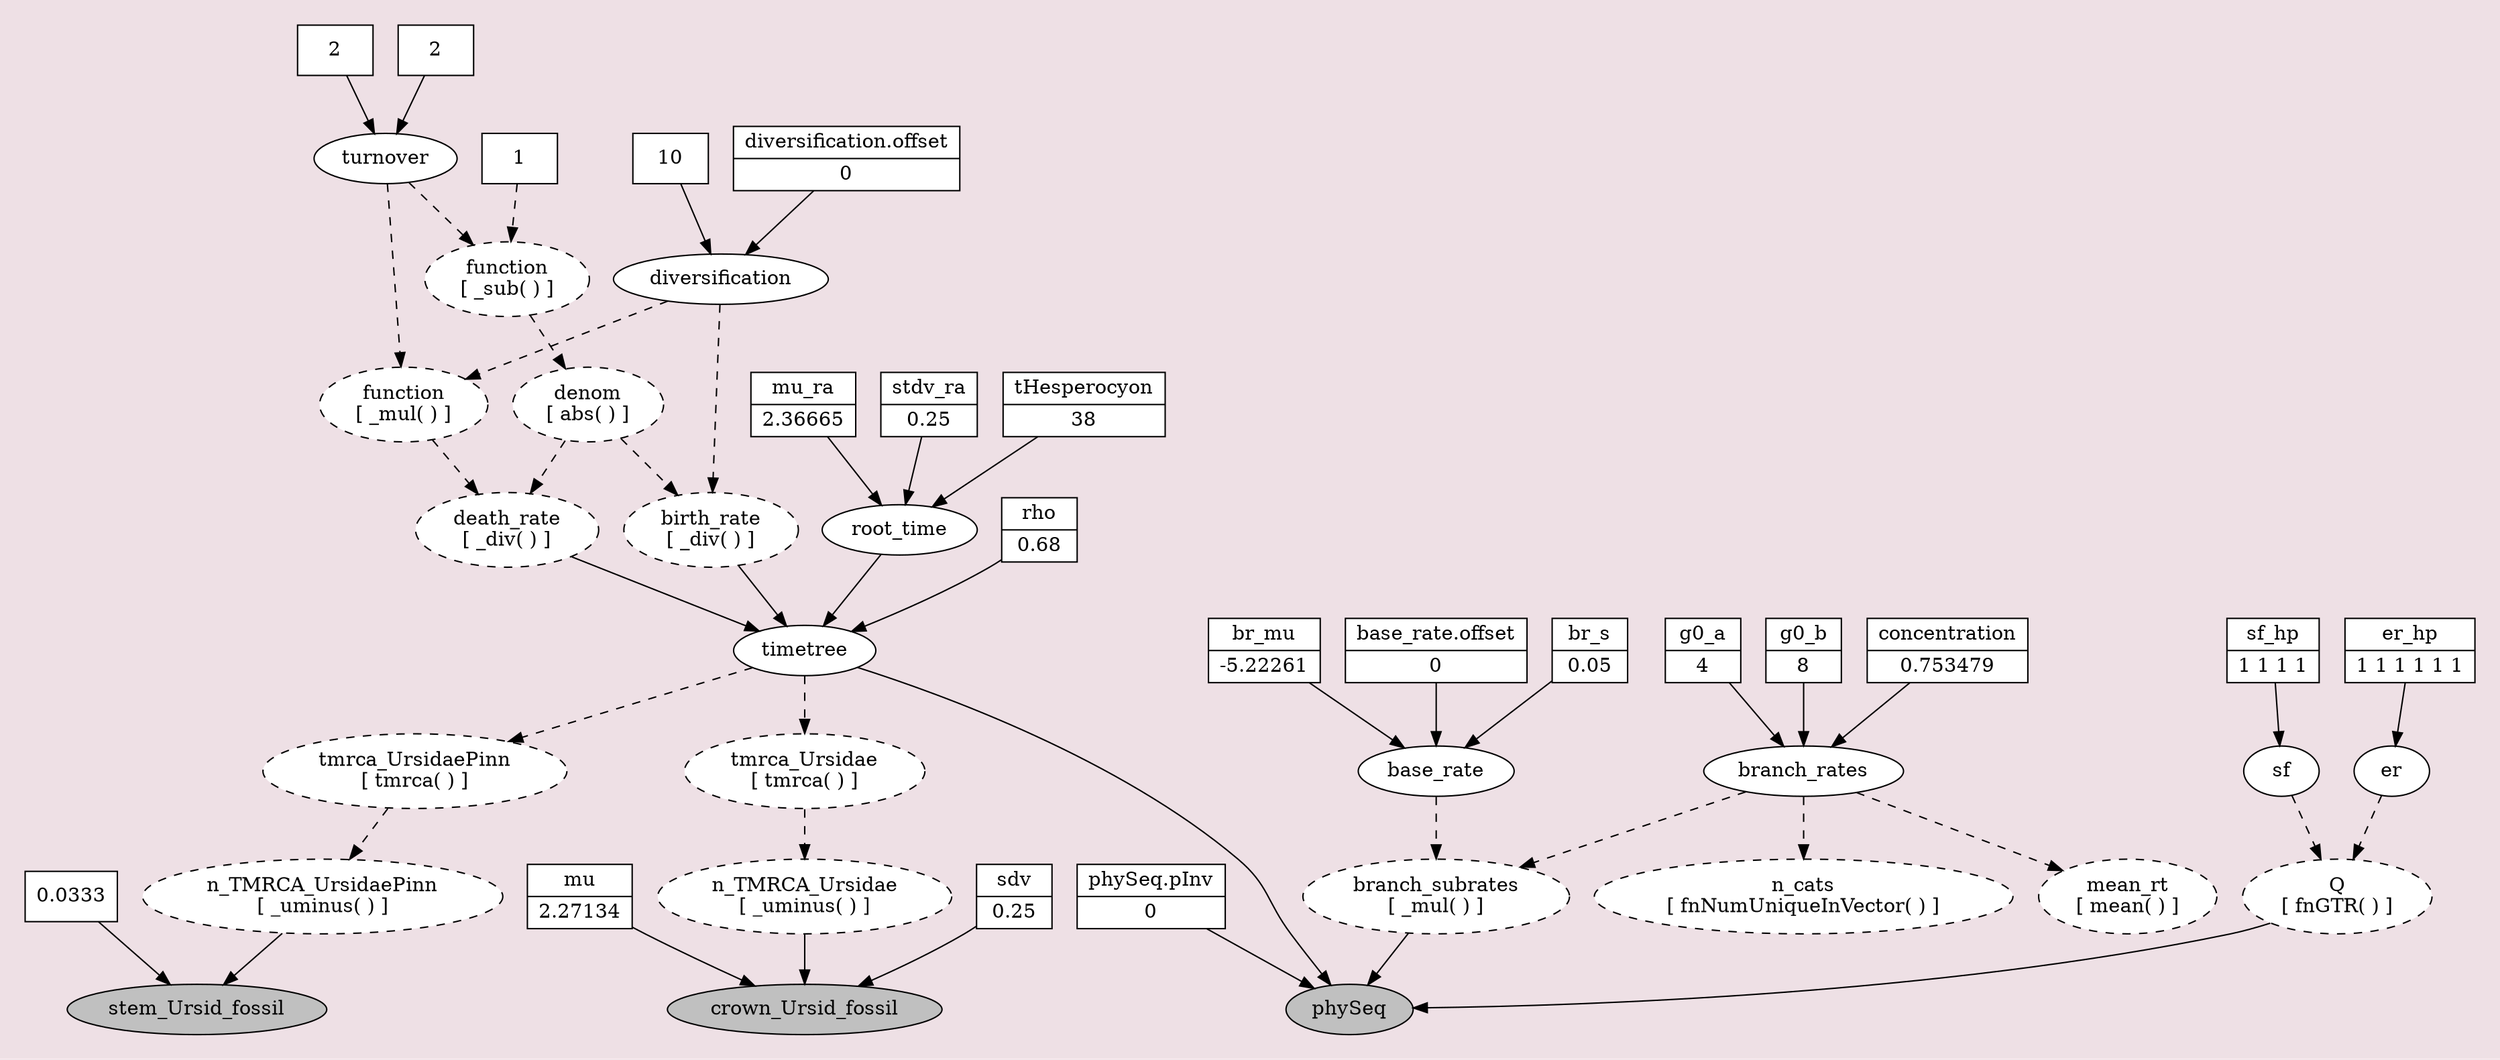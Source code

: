 /* Graphical model description in DOT language                                    */
/*    To view graph:                                                              */
/*       open this file in the program Graphviz: http://www.graphviz.org          */
/*       or paste contents into an online viewer: http://stamm-wilbrandt.de/GraphvizFiddle */

digraph REVDAG {
   n_0x7ffdc3b5ef80 [shape=box, style=filled, fillcolor=white, label="1"]
   n_br_s [shape=record, style=filled, fillcolor=white, label="{br_s|0.05}"]
   n_sf_hp [shape=record, style=filled, fillcolor=white, label="{sf_hp|1 1 1 1}"]
   n_Q [shape=oval, style="dashed,filled", fillcolor=white, label="Q\n[ fnGTR( ) ]"]
   n_sf [shape=oval, style=filled, fillcolor=white, label="sf"]
   n_branch_rates [shape=oval, style=filled, fillcolor=white, label="branch_rates"]
   n_er_hp [shape=record, style=filled, fillcolor=white, label="{er_hp|1 1 1 1 1 1}"]
   n_0x7ffdc3b7cce0 [shape=box, style=filled, fillcolor=white, label="2"]
   n_turnover [shape=oval, style=filled, fillcolor=white, label="turnover"]
   n_br_mu [shape=record, style=filled, fillcolor=white, label="{br_mu|-5.22261}"]
   n_sdv [shape=record, style=filled, fillcolor=white, label="{sdv|0.25}"]
   n_timetree [shape=oval, style=filled, fillcolor=white, label="timetree"]
   n_mu [shape=record, style=filled, fillcolor=white, label="{mu|2.27134}"]
   n_root_time [shape=oval, style=filled, fillcolor=white, label="root_time"]
   n_er [shape=oval, style=filled, fillcolor=white, label="er"]
   n_death_rate [shape=oval, style="dashed,filled", fillcolor=white, label="death_rate\n[ _div( ) ]"]
   n_n_TMRCA_Ursidae [shape=oval, style="dashed,filled", fillcolor=white, label="n_TMRCA_Ursidae\n[ _uminus( ) ]"]
   n_phySeq_pInv [shape=record, style=filled, fillcolor=white, label="{phySeq.pInv|0}"]
   n_diversification [shape=oval, style=filled, fillcolor=white, label="diversification"]
   n_mu_ra [shape=record, style=filled, fillcolor=white, label="{mu_ra|2.36665}"]
   n_concentration [shape=record, style=filled, fillcolor=white, label="{concentration|0.753479}"]
   n_denom [shape=oval, style="dashed,filled", fillcolor=white, label="denom\n[ abs( ) ]"]
   n_0x7ffdc1fe4490 [shape=oval, style="dashed,filled", fillcolor=white, label="function\n[ _mul( ) ]"]
   n_base_rate_offset [shape=record, style=filled, fillcolor=white, label="{base_rate.offset|0}"]
   n_0x7ffdc3904d50 [shape=box, style=filled, fillcolor=white, label="0.0333"]
   n_birth_rate [shape=oval, style="dashed,filled", fillcolor=white, label="birth_rate\n[ _div( ) ]"]
   n_tmrca_UrsidaePinn [shape=oval, style="dashed,filled", fillcolor=white, label="tmrca_UrsidaePinn\n[ tmrca( ) ]"]
   n_crown_Ursid_fossil [shape=oval, style=filled, fillcolor=gray, label="crown_Ursid_fossil"]
   n_stem_Ursid_fossil [shape=oval, style=filled, fillcolor=gray, label="stem_Ursid_fossil"]
   n_base_rate [shape=oval, style=filled, fillcolor=white, label="base_rate"]
   n_stdv_ra [shape=record, style=filled, fillcolor=white, label="{stdv_ra|0.25}"]
   n_0x7ffdc3f7e830 [shape=box, style=filled, fillcolor=white, label="2"]
   n_g0_a [shape=record, style=filled, fillcolor=white, label="{g0_a|4}"]
   n_n_cats [shape=oval, style="dashed,filled", fillcolor=white, label="n_cats\n[ fnNumUniqueInVector( ) ]"]
   n_branch_subrates [shape=oval, style="dashed,filled", fillcolor=white, label="branch_subrates\n[ _mul( ) ]"]
   n_rho [shape=record, style=filled, fillcolor=white, label="{rho|0.68}"]
   n_0x7ffdc398ee20 [shape=oval, style="dashed,filled", fillcolor=white, label="function\n[ _sub( ) ]"]
   n_diversification_offset [shape=record, style=filled, fillcolor=white, label="{diversification.offset|0}"]
   n_tmrca_Ursidae [shape=oval, style="dashed,filled", fillcolor=white, label="tmrca_Ursidae\n[ tmrca( ) ]"]
   n_n_TMRCA_UrsidaePinn [shape=oval, style="dashed,filled", fillcolor=white, label="n_TMRCA_UrsidaePinn\n[ _uminus( ) ]"]
   n_tHesperocyon [shape=record, style=filled, fillcolor=white, label="{tHesperocyon|38}"]
   n_g0_b [shape=record, style=filled, fillcolor=white, label="{g0_b|8}"]
   n_mean_rt [shape=oval, style="dashed,filled", fillcolor=white, label="mean_rt\n[ mean( ) ]"]
   n_phySeq [shape=oval, style=filled, fillcolor=gray, label="phySeq"]
   n_0x7ffdc3b17860 [shape=box, style=filled, fillcolor=white, label="10"]
   n_0x7ffdc3b5ef80 -> n_0x7ffdc398ee20[style=dashed]
   n_br_s -> n_base_rate
   n_sf_hp -> n_sf
   n_Q -> n_phySeq
   n_sf -> n_Q[style=dashed]
   n_branch_rates -> n_branch_subrates[style=dashed]
   n_branch_rates -> n_n_cats[style=dashed]
   n_branch_rates -> n_mean_rt[style=dashed]
   n_er_hp -> n_er
   n_0x7ffdc3b7cce0 -> n_turnover
   n_turnover -> n_0x7ffdc1fe4490[style=dashed]
   n_turnover -> n_0x7ffdc398ee20[style=dashed]
   n_br_mu -> n_base_rate
   n_sdv -> n_crown_Ursid_fossil
   n_timetree -> n_phySeq
   n_timetree -> n_tmrca_UrsidaePinn[style=dashed]
   n_timetree -> n_tmrca_Ursidae[style=dashed]
   n_mu -> n_crown_Ursid_fossil
   n_root_time -> n_timetree
   n_er -> n_Q[style=dashed]
   n_death_rate -> n_timetree
   n_n_TMRCA_Ursidae -> n_crown_Ursid_fossil
   n_phySeq_pInv -> n_phySeq
   n_diversification -> n_birth_rate[style=dashed]
   n_diversification -> n_0x7ffdc1fe4490[style=dashed]
   n_mu_ra -> n_root_time
   n_concentration -> n_branch_rates
   n_denom -> n_birth_rate[style=dashed]
   n_denom -> n_death_rate[style=dashed]
   n_0x7ffdc1fe4490 -> n_death_rate[style=dashed]
   n_base_rate_offset -> n_base_rate
   n_0x7ffdc3904d50 -> n_stem_Ursid_fossil
   n_birth_rate -> n_timetree
   n_tmrca_UrsidaePinn -> n_n_TMRCA_UrsidaePinn[style=dashed]
   n_base_rate -> n_branch_subrates[style=dashed]
   n_stdv_ra -> n_root_time
   n_0x7ffdc3f7e830 -> n_turnover
   n_g0_a -> n_branch_rates
   n_branch_subrates -> n_phySeq
   n_rho -> n_timetree
   n_0x7ffdc398ee20 -> n_denom[style=dashed]
   n_diversification_offset -> n_diversification
   n_tmrca_Ursidae -> n_n_TMRCA_Ursidae[style=dashed]
   n_n_TMRCA_UrsidaePinn -> n_stem_Ursid_fossil
   n_tHesperocyon -> n_root_time
   n_g0_b -> n_branch_rates
   n_0x7ffdc3b17860 -> n_diversification
   {rank=same; n_crown_Ursid_fossil; n_stem_Ursid_fossil; n_phySeq;}
   graph [bgcolor=lavenderblush2, pad=0.25]
}